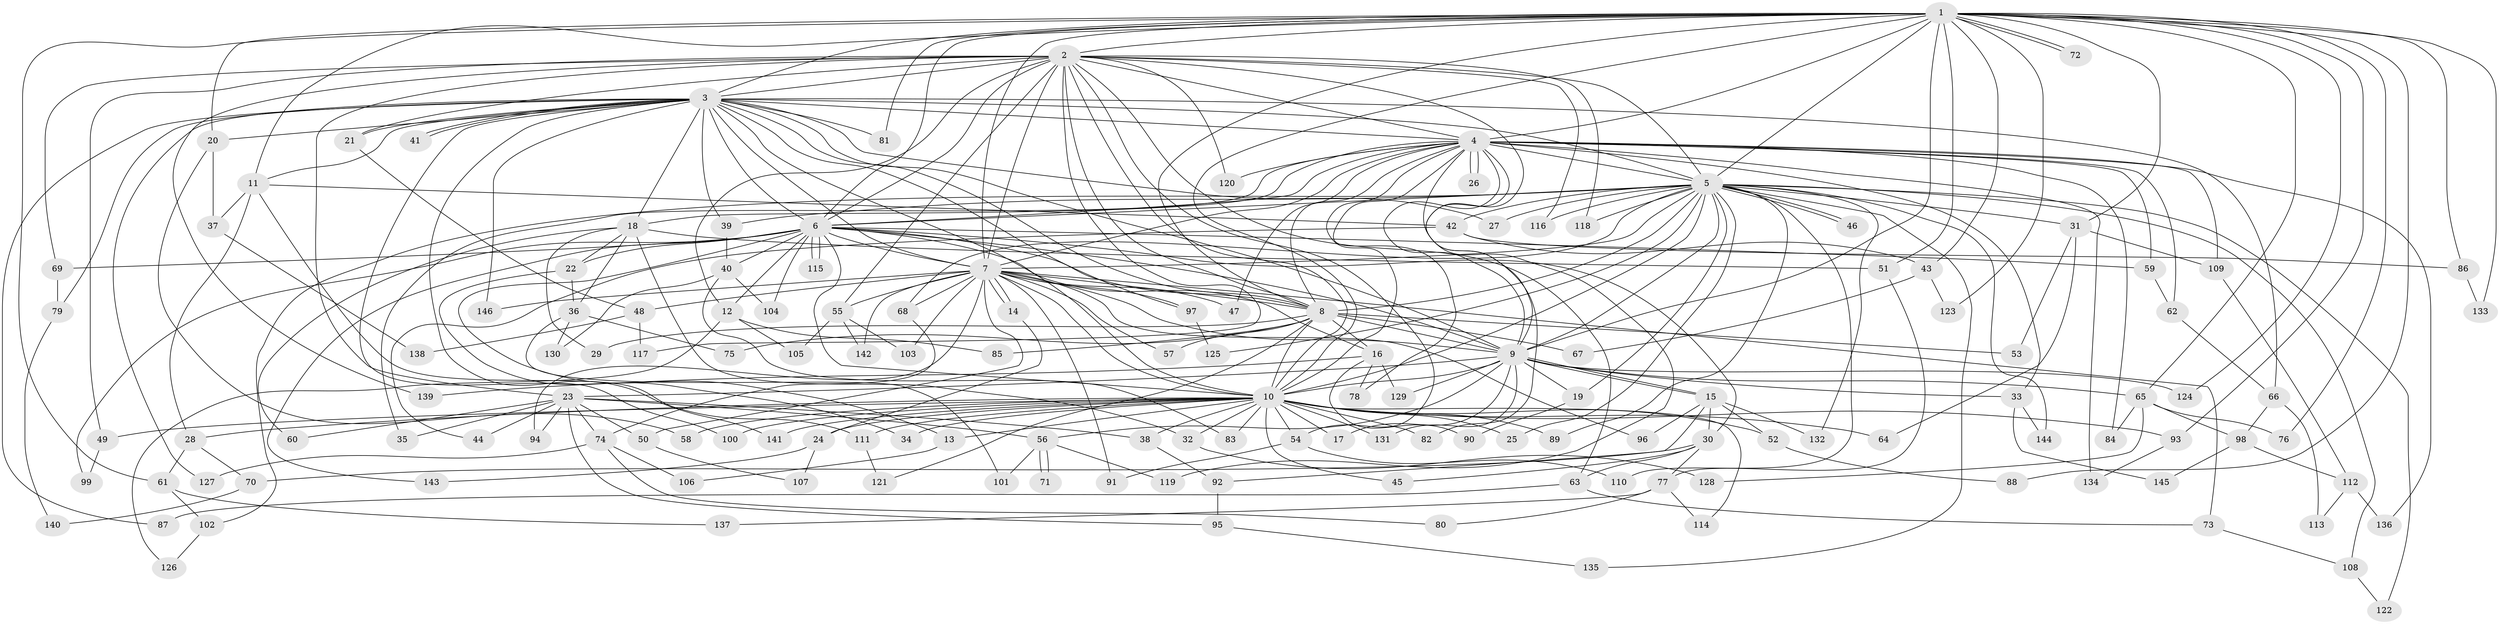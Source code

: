 // coarse degree distribution, {28: 0.011363636363636364, 17: 0.011363636363636364, 26: 0.011363636363636364, 12: 0.011363636363636364, 22: 0.022727272727272728, 19: 0.011363636363636364, 16: 0.022727272727272728, 5: 0.07954545454545454, 7: 0.022727272727272728, 6: 0.022727272727272728, 2: 0.4090909090909091, 8: 0.03409090909090909, 3: 0.18181818181818182, 4: 0.056818181818181816, 10: 0.011363636363636364, 11: 0.011363636363636364, 1: 0.06818181818181818}
// Generated by graph-tools (version 1.1) at 2025/50/03/04/25 22:50:02]
// undirected, 146 vertices, 317 edges
graph export_dot {
  node [color=gray90,style=filled];
  1;
  2;
  3;
  4;
  5;
  6;
  7;
  8;
  9;
  10;
  11;
  12;
  13;
  14;
  15;
  16;
  17;
  18;
  19;
  20;
  21;
  22;
  23;
  24;
  25;
  26;
  27;
  28;
  29;
  30;
  31;
  32;
  33;
  34;
  35;
  36;
  37;
  38;
  39;
  40;
  41;
  42;
  43;
  44;
  45;
  46;
  47;
  48;
  49;
  50;
  51;
  52;
  53;
  54;
  55;
  56;
  57;
  58;
  59;
  60;
  61;
  62;
  63;
  64;
  65;
  66;
  67;
  68;
  69;
  70;
  71;
  72;
  73;
  74;
  75;
  76;
  77;
  78;
  79;
  80;
  81;
  82;
  83;
  84;
  85;
  86;
  87;
  88;
  89;
  90;
  91;
  92;
  93;
  94;
  95;
  96;
  97;
  98;
  99;
  100;
  101;
  102;
  103;
  104;
  105;
  106;
  107;
  108;
  109;
  110;
  111;
  112;
  113;
  114;
  115;
  116;
  117;
  118;
  119;
  120;
  121;
  122;
  123;
  124;
  125;
  126;
  127;
  128;
  129;
  130;
  131;
  132;
  133;
  134;
  135;
  136;
  137;
  138;
  139;
  140;
  141;
  142;
  143;
  144;
  145;
  146;
  1 -- 2;
  1 -- 3;
  1 -- 4;
  1 -- 5;
  1 -- 6;
  1 -- 7;
  1 -- 8;
  1 -- 9;
  1 -- 10;
  1 -- 11;
  1 -- 20;
  1 -- 31;
  1 -- 43;
  1 -- 51;
  1 -- 61;
  1 -- 65;
  1 -- 72;
  1 -- 72;
  1 -- 76;
  1 -- 81;
  1 -- 86;
  1 -- 88;
  1 -- 93;
  1 -- 123;
  1 -- 124;
  1 -- 133;
  2 -- 3;
  2 -- 4;
  2 -- 5;
  2 -- 6;
  2 -- 7;
  2 -- 8;
  2 -- 9;
  2 -- 10;
  2 -- 12;
  2 -- 21;
  2 -- 23;
  2 -- 49;
  2 -- 54;
  2 -- 55;
  2 -- 63;
  2 -- 69;
  2 -- 116;
  2 -- 117;
  2 -- 118;
  2 -- 120;
  2 -- 139;
  3 -- 4;
  3 -- 5;
  3 -- 6;
  3 -- 7;
  3 -- 8;
  3 -- 9;
  3 -- 10;
  3 -- 11;
  3 -- 18;
  3 -- 20;
  3 -- 21;
  3 -- 27;
  3 -- 39;
  3 -- 41;
  3 -- 41;
  3 -- 66;
  3 -- 79;
  3 -- 81;
  3 -- 87;
  3 -- 97;
  3 -- 100;
  3 -- 127;
  3 -- 141;
  3 -- 146;
  4 -- 5;
  4 -- 6;
  4 -- 7;
  4 -- 8;
  4 -- 9;
  4 -- 10;
  4 -- 18;
  4 -- 26;
  4 -- 26;
  4 -- 33;
  4 -- 35;
  4 -- 47;
  4 -- 59;
  4 -- 62;
  4 -- 78;
  4 -- 82;
  4 -- 84;
  4 -- 109;
  4 -- 119;
  4 -- 120;
  4 -- 134;
  4 -- 136;
  5 -- 6;
  5 -- 7;
  5 -- 8;
  5 -- 9;
  5 -- 10;
  5 -- 19;
  5 -- 25;
  5 -- 27;
  5 -- 31;
  5 -- 39;
  5 -- 42;
  5 -- 46;
  5 -- 46;
  5 -- 68;
  5 -- 89;
  5 -- 102;
  5 -- 108;
  5 -- 110;
  5 -- 116;
  5 -- 118;
  5 -- 122;
  5 -- 125;
  5 -- 132;
  5 -- 135;
  5 -- 144;
  6 -- 7;
  6 -- 8;
  6 -- 9;
  6 -- 10;
  6 -- 12;
  6 -- 13;
  6 -- 16;
  6 -- 22;
  6 -- 30;
  6 -- 40;
  6 -- 59;
  6 -- 69;
  6 -- 99;
  6 -- 104;
  6 -- 115;
  6 -- 115;
  6 -- 143;
  7 -- 8;
  7 -- 9;
  7 -- 10;
  7 -- 14;
  7 -- 14;
  7 -- 47;
  7 -- 48;
  7 -- 50;
  7 -- 55;
  7 -- 57;
  7 -- 68;
  7 -- 73;
  7 -- 91;
  7 -- 94;
  7 -- 96;
  7 -- 97;
  7 -- 103;
  7 -- 142;
  7 -- 146;
  8 -- 9;
  8 -- 10;
  8 -- 16;
  8 -- 29;
  8 -- 53;
  8 -- 57;
  8 -- 67;
  8 -- 75;
  8 -- 85;
  8 -- 121;
  9 -- 10;
  9 -- 15;
  9 -- 15;
  9 -- 17;
  9 -- 19;
  9 -- 23;
  9 -- 33;
  9 -- 56;
  9 -- 65;
  9 -- 124;
  9 -- 129;
  9 -- 131;
  10 -- 13;
  10 -- 17;
  10 -- 24;
  10 -- 25;
  10 -- 28;
  10 -- 32;
  10 -- 34;
  10 -- 38;
  10 -- 45;
  10 -- 49;
  10 -- 52;
  10 -- 54;
  10 -- 58;
  10 -- 64;
  10 -- 82;
  10 -- 83;
  10 -- 89;
  10 -- 93;
  10 -- 100;
  10 -- 111;
  10 -- 114;
  10 -- 131;
  10 -- 141;
  11 -- 28;
  11 -- 37;
  11 -- 42;
  11 -- 111;
  12 -- 85;
  12 -- 105;
  12 -- 126;
  13 -- 106;
  14 -- 24;
  15 -- 30;
  15 -- 52;
  15 -- 92;
  15 -- 96;
  15 -- 132;
  16 -- 78;
  16 -- 90;
  16 -- 129;
  16 -- 139;
  18 -- 22;
  18 -- 29;
  18 -- 32;
  18 -- 36;
  18 -- 51;
  18 -- 60;
  19 -- 90;
  20 -- 37;
  20 -- 58;
  21 -- 48;
  22 -- 34;
  22 -- 36;
  23 -- 35;
  23 -- 38;
  23 -- 44;
  23 -- 50;
  23 -- 56;
  23 -- 60;
  23 -- 74;
  23 -- 94;
  23 -- 95;
  24 -- 107;
  24 -- 143;
  28 -- 61;
  28 -- 70;
  30 -- 45;
  30 -- 63;
  30 -- 70;
  30 -- 77;
  31 -- 53;
  31 -- 64;
  31 -- 109;
  32 -- 128;
  33 -- 144;
  33 -- 145;
  36 -- 75;
  36 -- 101;
  36 -- 130;
  37 -- 138;
  38 -- 92;
  39 -- 40;
  40 -- 83;
  40 -- 104;
  40 -- 130;
  42 -- 43;
  42 -- 44;
  42 -- 86;
  43 -- 67;
  43 -- 123;
  48 -- 117;
  48 -- 138;
  49 -- 99;
  50 -- 107;
  51 -- 77;
  52 -- 88;
  54 -- 91;
  54 -- 110;
  55 -- 103;
  55 -- 105;
  55 -- 142;
  56 -- 71;
  56 -- 71;
  56 -- 101;
  56 -- 119;
  59 -- 62;
  61 -- 102;
  61 -- 137;
  62 -- 66;
  63 -- 73;
  63 -- 87;
  65 -- 76;
  65 -- 84;
  65 -- 98;
  65 -- 128;
  66 -- 98;
  66 -- 113;
  68 -- 74;
  69 -- 79;
  70 -- 140;
  73 -- 108;
  74 -- 80;
  74 -- 106;
  74 -- 127;
  77 -- 80;
  77 -- 114;
  77 -- 137;
  79 -- 140;
  86 -- 133;
  92 -- 95;
  93 -- 134;
  95 -- 135;
  97 -- 125;
  98 -- 112;
  98 -- 145;
  102 -- 126;
  108 -- 122;
  109 -- 112;
  111 -- 121;
  112 -- 113;
  112 -- 136;
}
